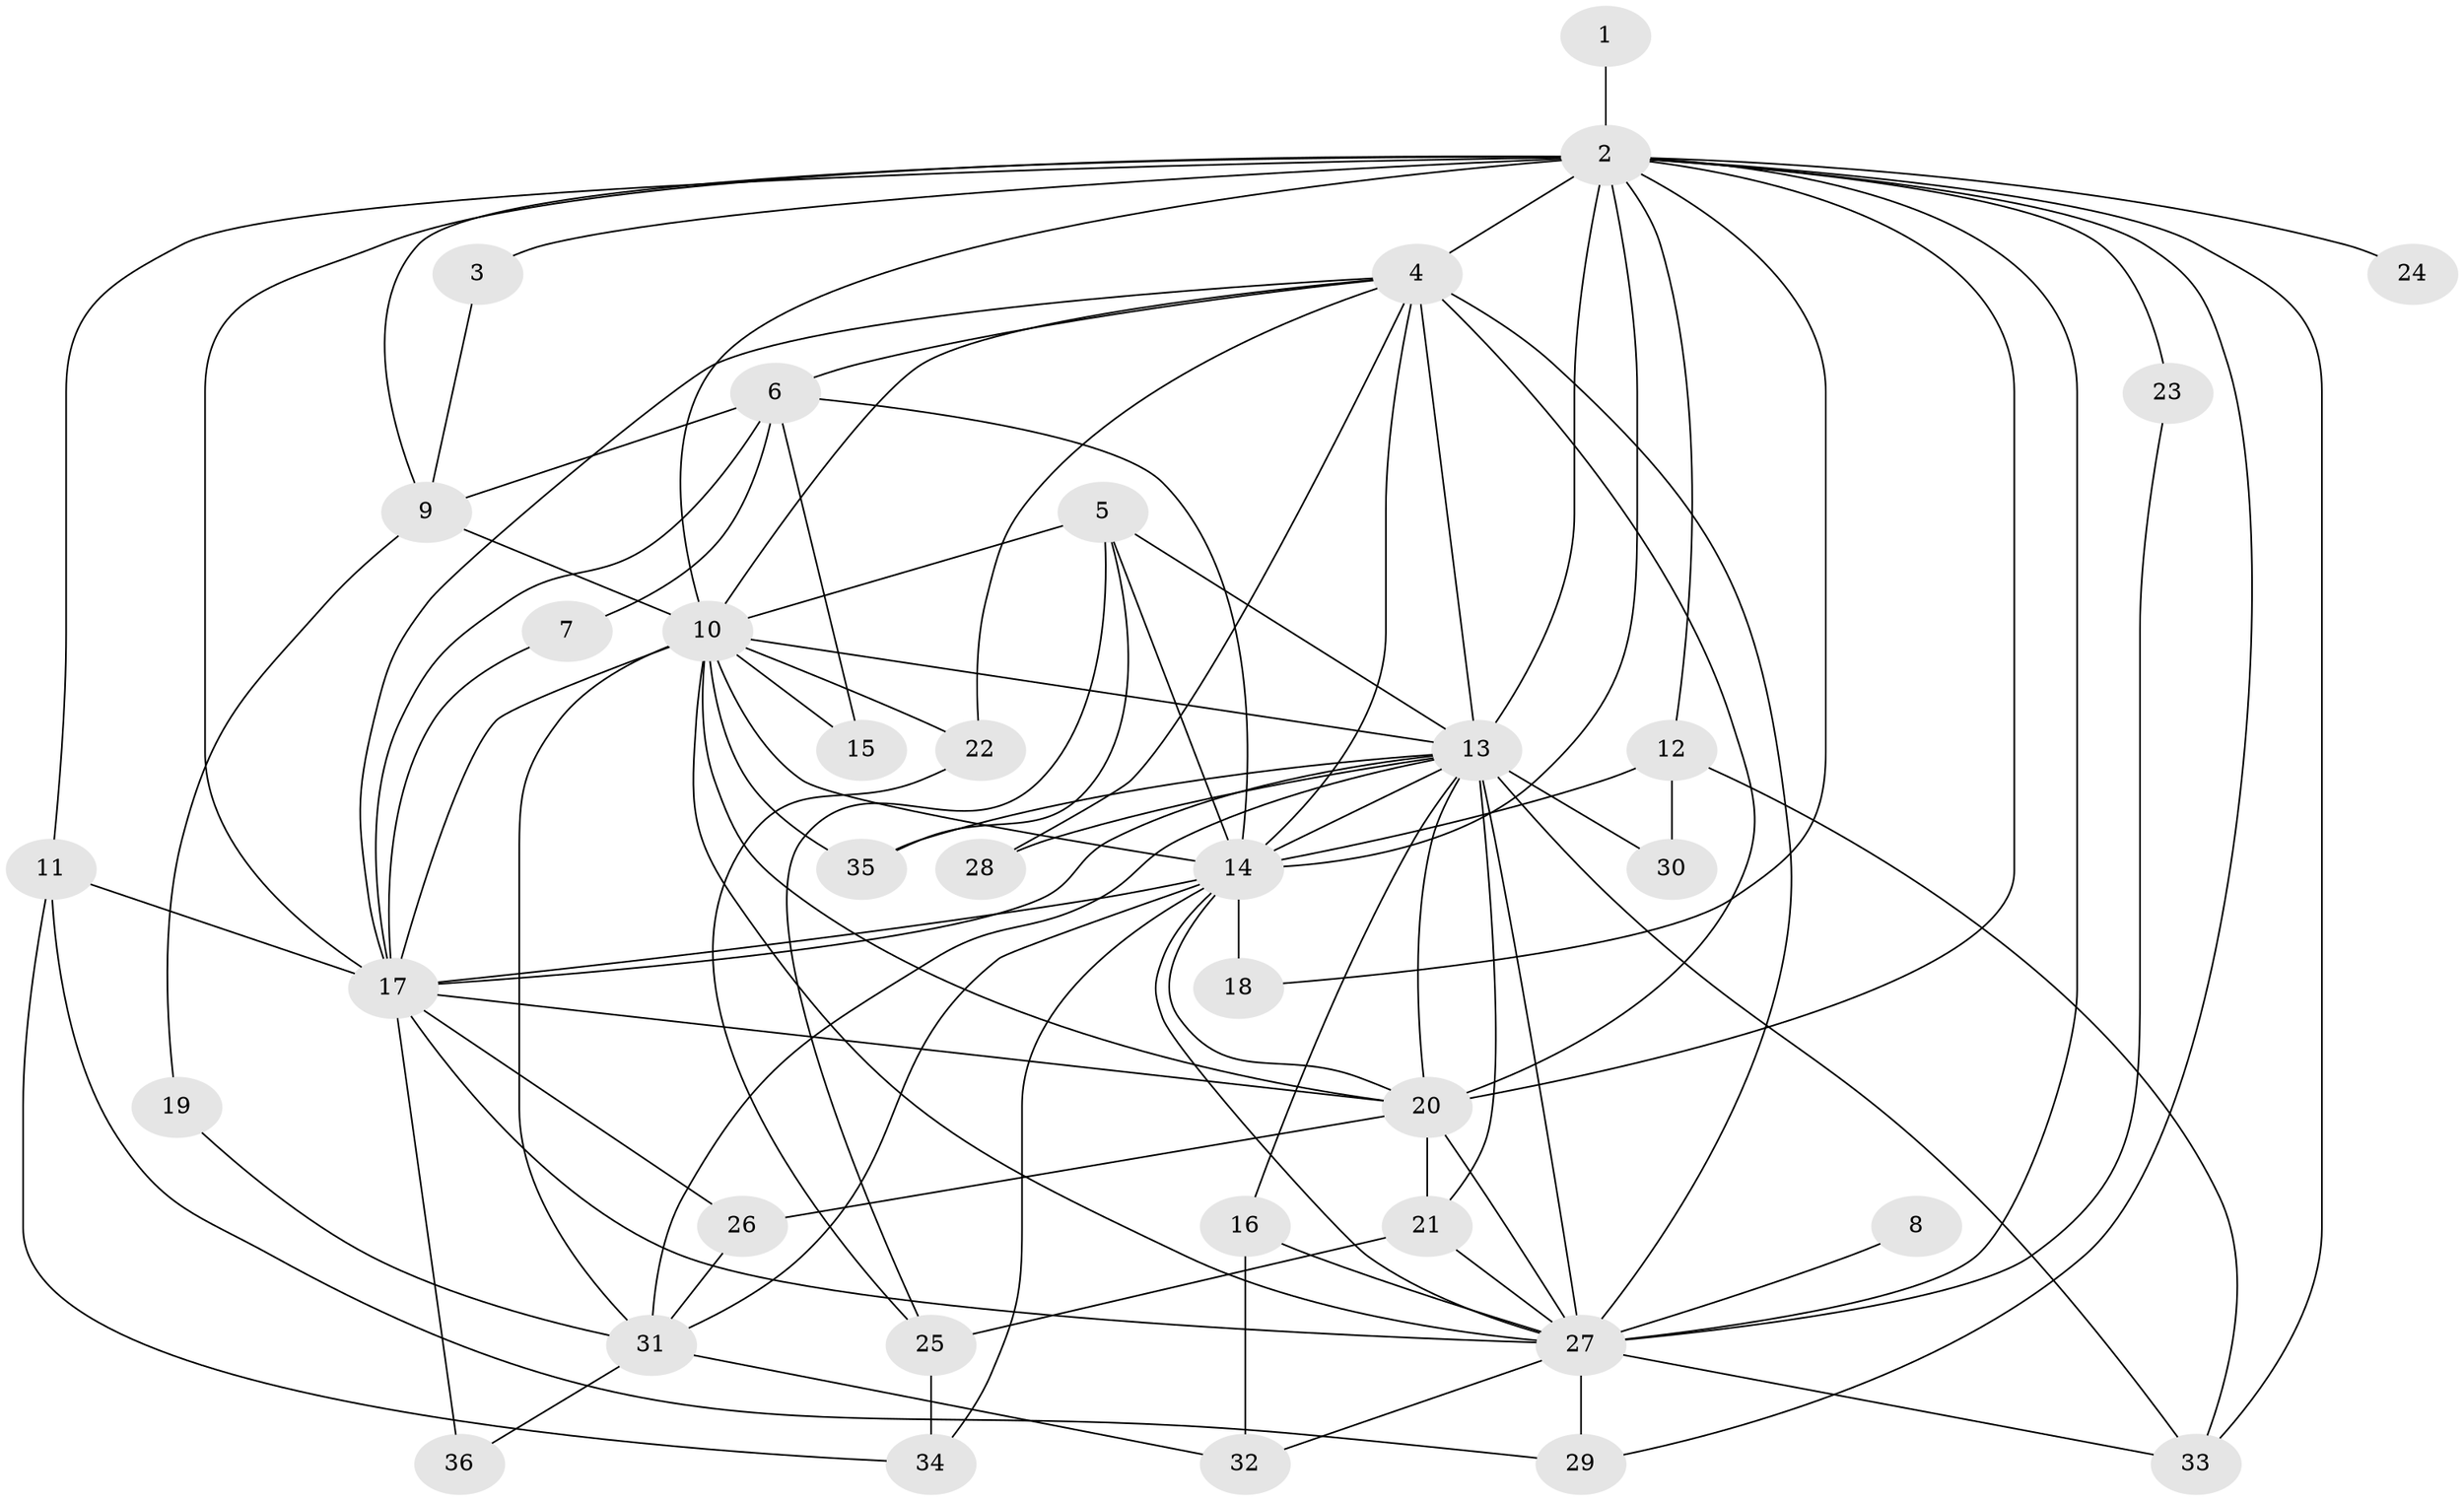// original degree distribution, {18: 0.013888888888888888, 19: 0.013888888888888888, 20: 0.027777777777777776, 17: 0.041666666666666664, 13: 0.013888888888888888, 15: 0.013888888888888888, 16: 0.013888888888888888, 4: 0.06944444444444445, 2: 0.5277777777777778, 3: 0.20833333333333334, 6: 0.027777777777777776, 5: 0.013888888888888888, 8: 0.013888888888888888}
// Generated by graph-tools (version 1.1) at 2025/01/03/09/25 03:01:28]
// undirected, 36 vertices, 94 edges
graph export_dot {
graph [start="1"]
  node [color=gray90,style=filled];
  1;
  2;
  3;
  4;
  5;
  6;
  7;
  8;
  9;
  10;
  11;
  12;
  13;
  14;
  15;
  16;
  17;
  18;
  19;
  20;
  21;
  22;
  23;
  24;
  25;
  26;
  27;
  28;
  29;
  30;
  31;
  32;
  33;
  34;
  35;
  36;
  1 -- 2 [weight=2.0];
  2 -- 3 [weight=2.0];
  2 -- 4 [weight=2.0];
  2 -- 9 [weight=2.0];
  2 -- 10 [weight=3.0];
  2 -- 11 [weight=1.0];
  2 -- 12 [weight=1.0];
  2 -- 13 [weight=4.0];
  2 -- 14 [weight=4.0];
  2 -- 17 [weight=2.0];
  2 -- 18 [weight=2.0];
  2 -- 20 [weight=2.0];
  2 -- 23 [weight=1.0];
  2 -- 24 [weight=2.0];
  2 -- 27 [weight=2.0];
  2 -- 29 [weight=1.0];
  2 -- 33 [weight=1.0];
  3 -- 9 [weight=1.0];
  4 -- 6 [weight=1.0];
  4 -- 10 [weight=2.0];
  4 -- 13 [weight=4.0];
  4 -- 14 [weight=1.0];
  4 -- 17 [weight=2.0];
  4 -- 20 [weight=1.0];
  4 -- 22 [weight=1.0];
  4 -- 27 [weight=1.0];
  4 -- 28 [weight=1.0];
  5 -- 10 [weight=1.0];
  5 -- 13 [weight=1.0];
  5 -- 14 [weight=2.0];
  5 -- 25 [weight=1.0];
  5 -- 35 [weight=1.0];
  6 -- 7 [weight=1.0];
  6 -- 9 [weight=1.0];
  6 -- 14 [weight=1.0];
  6 -- 15 [weight=1.0];
  6 -- 17 [weight=1.0];
  7 -- 17 [weight=1.0];
  8 -- 27 [weight=1.0];
  9 -- 10 [weight=1.0];
  9 -- 19 [weight=1.0];
  10 -- 13 [weight=2.0];
  10 -- 14 [weight=1.0];
  10 -- 15 [weight=1.0];
  10 -- 17 [weight=1.0];
  10 -- 20 [weight=1.0];
  10 -- 22 [weight=1.0];
  10 -- 27 [weight=1.0];
  10 -- 31 [weight=1.0];
  10 -- 35 [weight=1.0];
  11 -- 17 [weight=1.0];
  11 -- 29 [weight=1.0];
  11 -- 34 [weight=1.0];
  12 -- 14 [weight=1.0];
  12 -- 30 [weight=1.0];
  12 -- 33 [weight=1.0];
  13 -- 14 [weight=3.0];
  13 -- 16 [weight=1.0];
  13 -- 17 [weight=2.0];
  13 -- 20 [weight=2.0];
  13 -- 21 [weight=1.0];
  13 -- 27 [weight=4.0];
  13 -- 28 [weight=1.0];
  13 -- 30 [weight=2.0];
  13 -- 31 [weight=2.0];
  13 -- 33 [weight=2.0];
  13 -- 35 [weight=1.0];
  14 -- 17 [weight=1.0];
  14 -- 18 [weight=1.0];
  14 -- 20 [weight=2.0];
  14 -- 27 [weight=1.0];
  14 -- 31 [weight=1.0];
  14 -- 34 [weight=1.0];
  16 -- 27 [weight=1.0];
  16 -- 32 [weight=1.0];
  17 -- 20 [weight=1.0];
  17 -- 26 [weight=1.0];
  17 -- 27 [weight=1.0];
  17 -- 36 [weight=1.0];
  19 -- 31 [weight=1.0];
  20 -- 21 [weight=1.0];
  20 -- 26 [weight=1.0];
  20 -- 27 [weight=2.0];
  21 -- 25 [weight=1.0];
  21 -- 27 [weight=1.0];
  22 -- 25 [weight=1.0];
  23 -- 27 [weight=1.0];
  25 -- 34 [weight=1.0];
  26 -- 31 [weight=1.0];
  27 -- 29 [weight=1.0];
  27 -- 32 [weight=1.0];
  27 -- 33 [weight=1.0];
  31 -- 32 [weight=1.0];
  31 -- 36 [weight=1.0];
}
